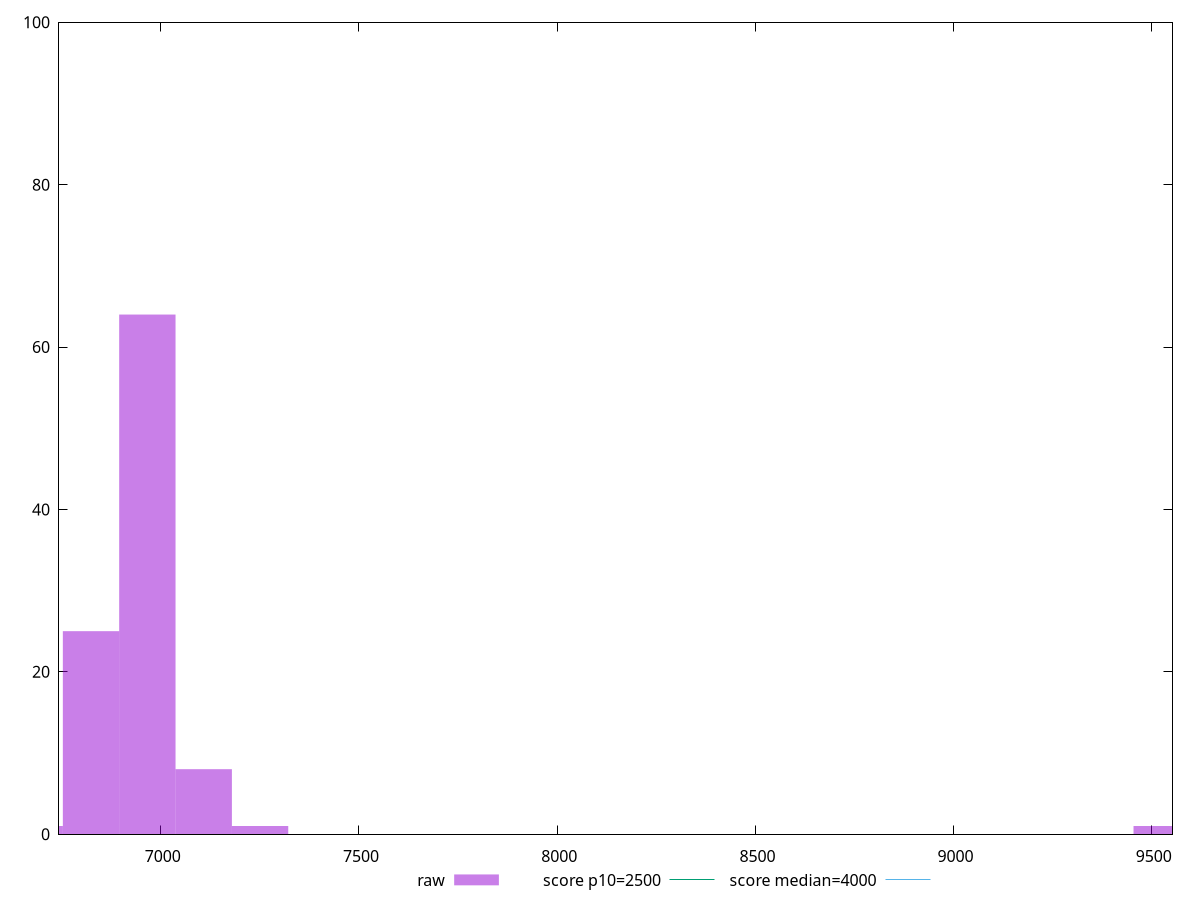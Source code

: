 reset

$raw <<EOF
9525.064481265841 1
6966.091934060093 64
6823.926792548663 25
7250.422217082954 1
7108.257075571524 8
6681.761651037233 1
EOF

set key outside below
set boxwidth 142.16514151143048
set xrange [6743.173000000001:9552.307499999999]
set yrange [0:100]
set trange [0:100]
set style fill transparent solid 0.5 noborder

set parametric
set terminal svg size 640, 490 enhanced background rgb 'white'
set output "report_00019_2021-02-10T18-14-37.922Z//largest-contentful-paint/samples/pages+cached+noadtech+nomedia/raw/histogram.svg"

plot $raw title "raw" with boxes, \
     2500,t title "score p10=2500", \
     4000,t title "score median=4000"

reset
